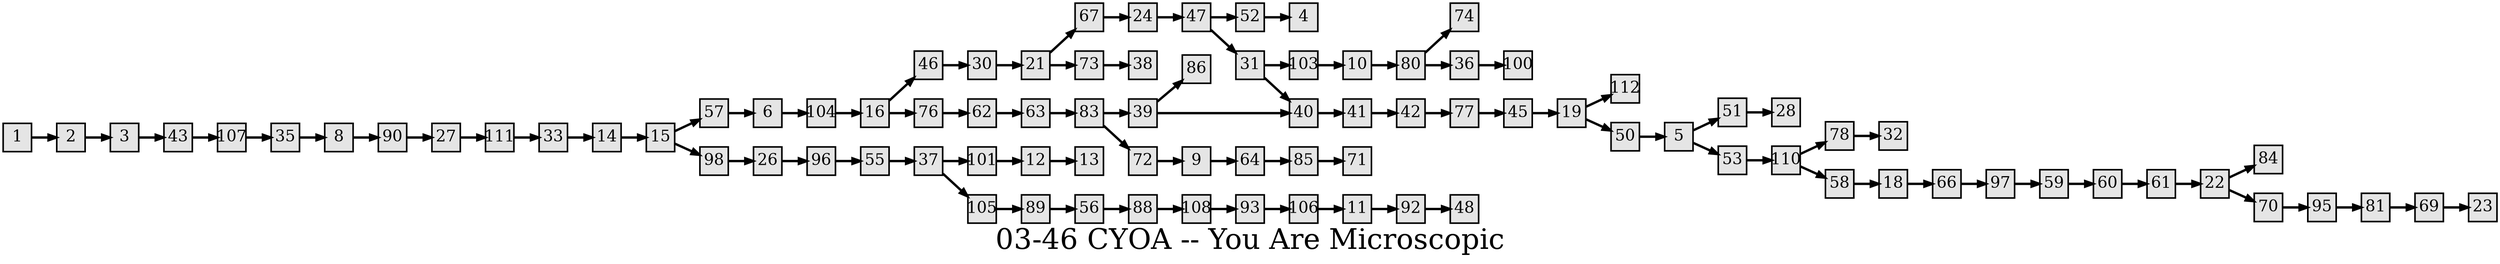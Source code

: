 digraph g{
  graph [ label="03-46 CYOA -- You Are Microscopic" rankdir=LR, ordering=out, fontsize=36, nodesep="0.35", ranksep="0.45"];
  node  [shape=rect, penwidth=2, fontsize=20, style=filled, fillcolor=grey90, margin="0,0", labelfloat=true, regular=true, fixedsize=true];
  edge  [labelfloat=true, penwidth=3, fontsize=12];

  1 -> 2;
  2 -> 3;
  3 -> 43;
  5 -> 51;
  5 -> 53;
  6 -> 104;
  8 -> 90;
  9 -> 64;
  10 -> 80;
  11 -> 92;
  12 -> 13;
  14 -> 15;
  15 -> 57;
  15 -> 98;
  16 -> 46;
  16 -> 76;
  18 -> 66;
  19 -> 112;
  19 -> 50;
  21 -> 67;
  21 -> 73;
  22 -> 84;
  22 -> 70;
  24 -> 47;
  26 -> 96;
  27 -> 111;
  30 -> 21;
  31 -> 103;
  31 -> 40;
  33 -> 14;
  35 -> 8;
  36 -> 100;
  37 -> 101;
  37 -> 105;
  39 -> 86;
  39 -> 40;
  40 -> 41;
  41 -> 42;
  42 -> 77;
  43 -> 107;
  45 -> 19;
  46 -> 30;
  47 -> 52;
  47 -> 31;
  50 -> 5;
  51 -> 28;
  52 -> 4;
  53 -> 110;
  55 -> 37;
  56 -> 88;
  57 -> 6;
  58 -> 18;
  59 -> 60;
  60 -> 61;
  61 -> 22;
  62 -> 63;
  63 -> 83;
  64 -> 85;
  66 -> 97;
  67 -> 24;
  69 -> 23;
  70 -> 95;
  72 -> 9;
  73 -> 38;
  76 -> 62;
  77 -> 45;
  78 -> 32;
  80 -> 74;
  80 -> 36;
  81 -> 69;
  83 -> 39;
  83 -> 72;
  85 -> 71;
  88 -> 108;
  89 -> 56;
  90 -> 27;
  92 -> 48;
  93 -> 106;
  95 -> 81;
  96 -> 55;
  97 -> 59;
  98 -> 26;
  101 -> 12;
  103 -> 10;
  104 -> 16;
  105 -> 89;
  106 -> 11;
  107 -> 35;
  108 -> 93;
  110 -> 78;
  110 -> 58;
  111 -> 33;
}

